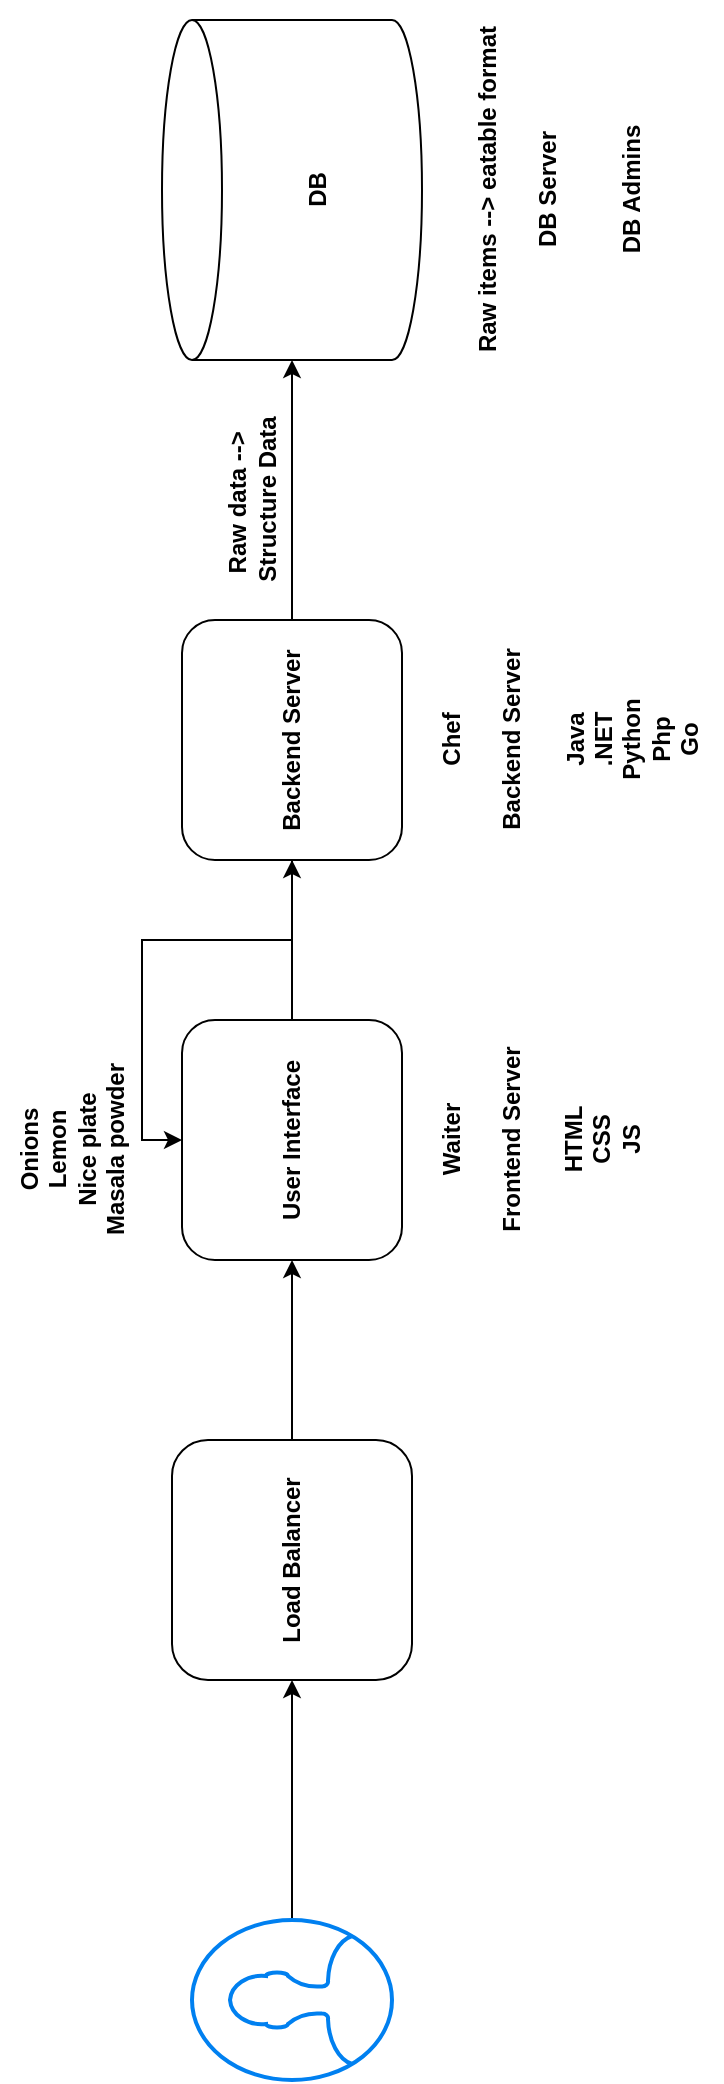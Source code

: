 <mxfile version="24.7.10">
  <diagram name="Page-1" id="kVgVRkQjb5VrQJ87ojEI">
    <mxGraphModel dx="1444" dy="811" grid="0" gridSize="10" guides="1" tooltips="1" connect="1" arrows="1" fold="1" page="1" pageScale="1" pageWidth="850" pageHeight="1100" math="0" shadow="0">
      <root>
        <mxCell id="0" />
        <mxCell id="1" parent="0" />
        <mxCell id="hAFiof8NQLI4ogPa484--1" value="" style="group;rotation=-90;" vertex="1" connectable="0" parent="1">
          <mxGeometry x="-95" y="380" width="1040" height="360" as="geometry" />
        </mxCell>
        <mxCell id="qcRNYaX10I1PL3_merB7-1" value="&lt;b&gt;DB&lt;/b&gt;" style="shape=cylinder3;whiteSpace=wrap;html=1;boundedLbl=1;backgroundOutline=1;size=15;rotation=-90;" parent="hAFiof8NQLI4ogPa484--1" vertex="1">
          <mxGeometry x="400" y="-310" width="170" height="130" as="geometry" />
        </mxCell>
        <mxCell id="qcRNYaX10I1PL3_merB7-5" style="edgeStyle=orthogonalEdgeStyle;rounded=0;orthogonalLoop=1;jettySize=auto;html=1;entryX=0;entryY=0.5;entryDx=0;entryDy=0;" parent="hAFiof8NQLI4ogPa484--1" source="qcRNYaX10I1PL3_merB7-2" target="qcRNYaX10I1PL3_merB7-3" edge="1">
          <mxGeometry relative="1" as="geometry" />
        </mxCell>
        <mxCell id="qcRNYaX10I1PL3_merB7-2" value="&lt;b&gt;User Interface&lt;/b&gt;" style="rounded=1;whiteSpace=wrap;html=1;rotation=-90;" parent="hAFiof8NQLI4ogPa484--1" vertex="1">
          <mxGeometry x="425" y="175" width="120" height="110" as="geometry" />
        </mxCell>
        <mxCell id="qcRNYaX10I1PL3_merB7-6" style="edgeStyle=orthogonalEdgeStyle;rounded=0;orthogonalLoop=1;jettySize=auto;html=1;entryX=0;entryY=0.5;entryDx=0;entryDy=0;entryPerimeter=0;" parent="hAFiof8NQLI4ogPa484--1" source="qcRNYaX10I1PL3_merB7-3" target="qcRNYaX10I1PL3_merB7-1" edge="1">
          <mxGeometry relative="1" as="geometry">
            <mxPoint x="485" y="-150" as="targetPoint" />
          </mxGeometry>
        </mxCell>
        <mxCell id="qcRNYaX10I1PL3_merB7-11" style="edgeStyle=orthogonalEdgeStyle;rounded=0;orthogonalLoop=1;jettySize=auto;html=1;entryX=0.5;entryY=0;entryDx=0;entryDy=0;" parent="hAFiof8NQLI4ogPa484--1" source="qcRNYaX10I1PL3_merB7-3" target="qcRNYaX10I1PL3_merB7-2" edge="1">
          <mxGeometry relative="1" as="geometry" />
        </mxCell>
        <mxCell id="qcRNYaX10I1PL3_merB7-3" value="&lt;b&gt;Backend Server&lt;/b&gt;" style="rounded=1;whiteSpace=wrap;html=1;rotation=-90;" parent="hAFiof8NQLI4ogPa484--1" vertex="1">
          <mxGeometry x="425" y="-25" width="120" height="110" as="geometry" />
        </mxCell>
        <mxCell id="qcRNYaX10I1PL3_merB7-4" value="" style="endArrow=classic;html=1;rounded=0;entryX=0;entryY=0.5;entryDx=0;entryDy=0;" parent="hAFiof8NQLI4ogPa484--1" target="qcRNYaX10I1PL3_merB7-2" edge="1">
          <mxGeometry width="50" height="50" relative="1" as="geometry">
            <mxPoint x="485" y="380" as="sourcePoint" />
            <mxPoint x="500" y="30" as="targetPoint" />
          </mxGeometry>
        </mxCell>
        <mxCell id="qcRNYaX10I1PL3_merB7-7" value="&lt;b&gt;Waiter&lt;/b&gt;" style="text;html=1;align=center;verticalAlign=middle;resizable=0;points=[];autosize=1;strokeColor=none;fillColor=none;rotation=-90;" parent="hAFiof8NQLI4ogPa484--1" vertex="1">
          <mxGeometry x="535" y="215" width="60" height="30" as="geometry" />
        </mxCell>
        <mxCell id="qcRNYaX10I1PL3_merB7-8" value="&lt;b&gt;Chef&lt;/b&gt;" style="text;html=1;align=center;verticalAlign=middle;resizable=0;points=[];autosize=1;strokeColor=none;fillColor=none;rotation=-90;" parent="hAFiof8NQLI4ogPa484--1" vertex="1">
          <mxGeometry x="540" y="15" width="50" height="30" as="geometry" />
        </mxCell>
        <mxCell id="qcRNYaX10I1PL3_merB7-9" value="&lt;b&gt;Raw items --&amp;gt; eatable format&lt;/b&gt;" style="text;html=1;align=center;verticalAlign=middle;resizable=0;points=[];autosize=1;strokeColor=none;fillColor=none;rotation=-90;" parent="hAFiof8NQLI4ogPa484--1" vertex="1">
          <mxGeometry x="488" y="-260" width="190" height="30" as="geometry" />
        </mxCell>
        <mxCell id="qcRNYaX10I1PL3_merB7-10" value="&lt;b&gt;Raw data --&amp;gt;&amp;nbsp;&lt;/b&gt;&lt;div&gt;&lt;b&gt;Structure Data&lt;/b&gt;&lt;/div&gt;" style="text;html=1;align=center;verticalAlign=middle;resizable=0;points=[];autosize=1;strokeColor=none;fillColor=none;rotation=-90;" parent="hAFiof8NQLI4ogPa484--1" vertex="1">
          <mxGeometry x="410" y="-110" width="110" height="40" as="geometry" />
        </mxCell>
        <mxCell id="qcRNYaX10I1PL3_merB7-12" value="&lt;b&gt;Onions&lt;/b&gt;&lt;div&gt;&lt;b&gt;Lemon&lt;/b&gt;&lt;/div&gt;&lt;div&gt;&lt;b&gt;Nice plate&lt;/b&gt;&lt;/div&gt;&lt;div&gt;&lt;b&gt;Masala powder&lt;/b&gt;&lt;/div&gt;" style="text;html=1;align=center;verticalAlign=middle;resizable=0;points=[];autosize=1;strokeColor=none;fillColor=none;rotation=-90;" parent="hAFiof8NQLI4ogPa484--1" vertex="1">
          <mxGeometry x="320" y="200" width="110" height="70" as="geometry" />
        </mxCell>
        <mxCell id="qcRNYaX10I1PL3_merB7-13" value="&lt;b&gt;Load Balancer&lt;/b&gt;" style="rounded=1;whiteSpace=wrap;html=1;rotation=-90;" parent="hAFiof8NQLI4ogPa484--1" vertex="1">
          <mxGeometry x="425" y="380" width="120" height="120" as="geometry" />
        </mxCell>
        <mxCell id="qcRNYaX10I1PL3_merB7-14" value="&lt;b&gt;Frontend Server&lt;/b&gt;" style="text;html=1;align=center;verticalAlign=middle;resizable=0;points=[];autosize=1;strokeColor=none;fillColor=none;rotation=-90;" parent="hAFiof8NQLI4ogPa484--1" vertex="1">
          <mxGeometry x="535" y="215" width="120" height="30" as="geometry" />
        </mxCell>
        <mxCell id="qcRNYaX10I1PL3_merB7-15" value="&lt;b&gt;Backend Server&lt;/b&gt;" style="text;html=1;align=center;verticalAlign=middle;resizable=0;points=[];autosize=1;strokeColor=none;fillColor=none;rotation=-90;" parent="hAFiof8NQLI4ogPa484--1" vertex="1">
          <mxGeometry x="540" y="15" width="110" height="30" as="geometry" />
        </mxCell>
        <mxCell id="qcRNYaX10I1PL3_merB7-16" value="&lt;b&gt;DB Server&lt;/b&gt;" style="text;html=1;align=center;verticalAlign=middle;resizable=0;points=[];autosize=1;strokeColor=none;fillColor=none;rotation=-90;" parent="hAFiof8NQLI4ogPa484--1" vertex="1">
          <mxGeometry x="573" y="-260" width="80" height="30" as="geometry" />
        </mxCell>
        <mxCell id="qcRNYaX10I1PL3_merB7-17" value="&lt;b&gt;HTML&lt;/b&gt;&lt;div&gt;&lt;b&gt;CSS&lt;/b&gt;&lt;/div&gt;&lt;div&gt;&lt;b&gt;JS&lt;/b&gt;&lt;/div&gt;" style="text;html=1;align=center;verticalAlign=middle;resizable=0;points=[];autosize=1;strokeColor=none;fillColor=none;rotation=-90;" parent="hAFiof8NQLI4ogPa484--1" vertex="1">
          <mxGeometry x="610" y="200" width="60" height="60" as="geometry" />
        </mxCell>
        <mxCell id="qcRNYaX10I1PL3_merB7-18" value="&lt;b&gt;Java&lt;/b&gt;&lt;div&gt;&lt;b&gt;.NET&lt;/b&gt;&lt;/div&gt;&lt;div&gt;&lt;b&gt;Python&lt;br&gt;Php&lt;br&gt;Go&lt;/b&gt;&lt;/div&gt;" style="text;html=1;align=center;verticalAlign=middle;resizable=0;points=[];autosize=1;strokeColor=none;fillColor=none;rotation=-90;" parent="hAFiof8NQLI4ogPa484--1" vertex="1">
          <mxGeometry x="625" y="-15" width="60" height="90" as="geometry" />
        </mxCell>
        <mxCell id="qcRNYaX10I1PL3_merB7-19" value="&lt;b&gt;DB Admins&lt;/b&gt;" style="text;html=1;align=center;verticalAlign=middle;resizable=0;points=[];autosize=1;strokeColor=none;fillColor=none;rotation=-90;" parent="hAFiof8NQLI4ogPa484--1" vertex="1">
          <mxGeometry x="610" y="-260" width="90" height="30" as="geometry" />
        </mxCell>
        <mxCell id="qcRNYaX10I1PL3_merB7-21" style="edgeStyle=orthogonalEdgeStyle;rounded=0;orthogonalLoop=1;jettySize=auto;html=1;" parent="hAFiof8NQLI4ogPa484--1" source="qcRNYaX10I1PL3_merB7-20" target="qcRNYaX10I1PL3_merB7-13" edge="1">
          <mxGeometry relative="1" as="geometry" />
        </mxCell>
        <mxCell id="qcRNYaX10I1PL3_merB7-20" value="" style="html=1;verticalLabelPosition=bottom;align=center;labelBackgroundColor=#ffffff;verticalAlign=top;strokeWidth=2;strokeColor=#0080F0;shadow=0;dashed=0;shape=mxgraph.ios7.icons.user;rotation=-90;" parent="hAFiof8NQLI4ogPa484--1" vertex="1">
          <mxGeometry x="445" y="610" width="80" height="100" as="geometry" />
        </mxCell>
      </root>
    </mxGraphModel>
  </diagram>
</mxfile>
